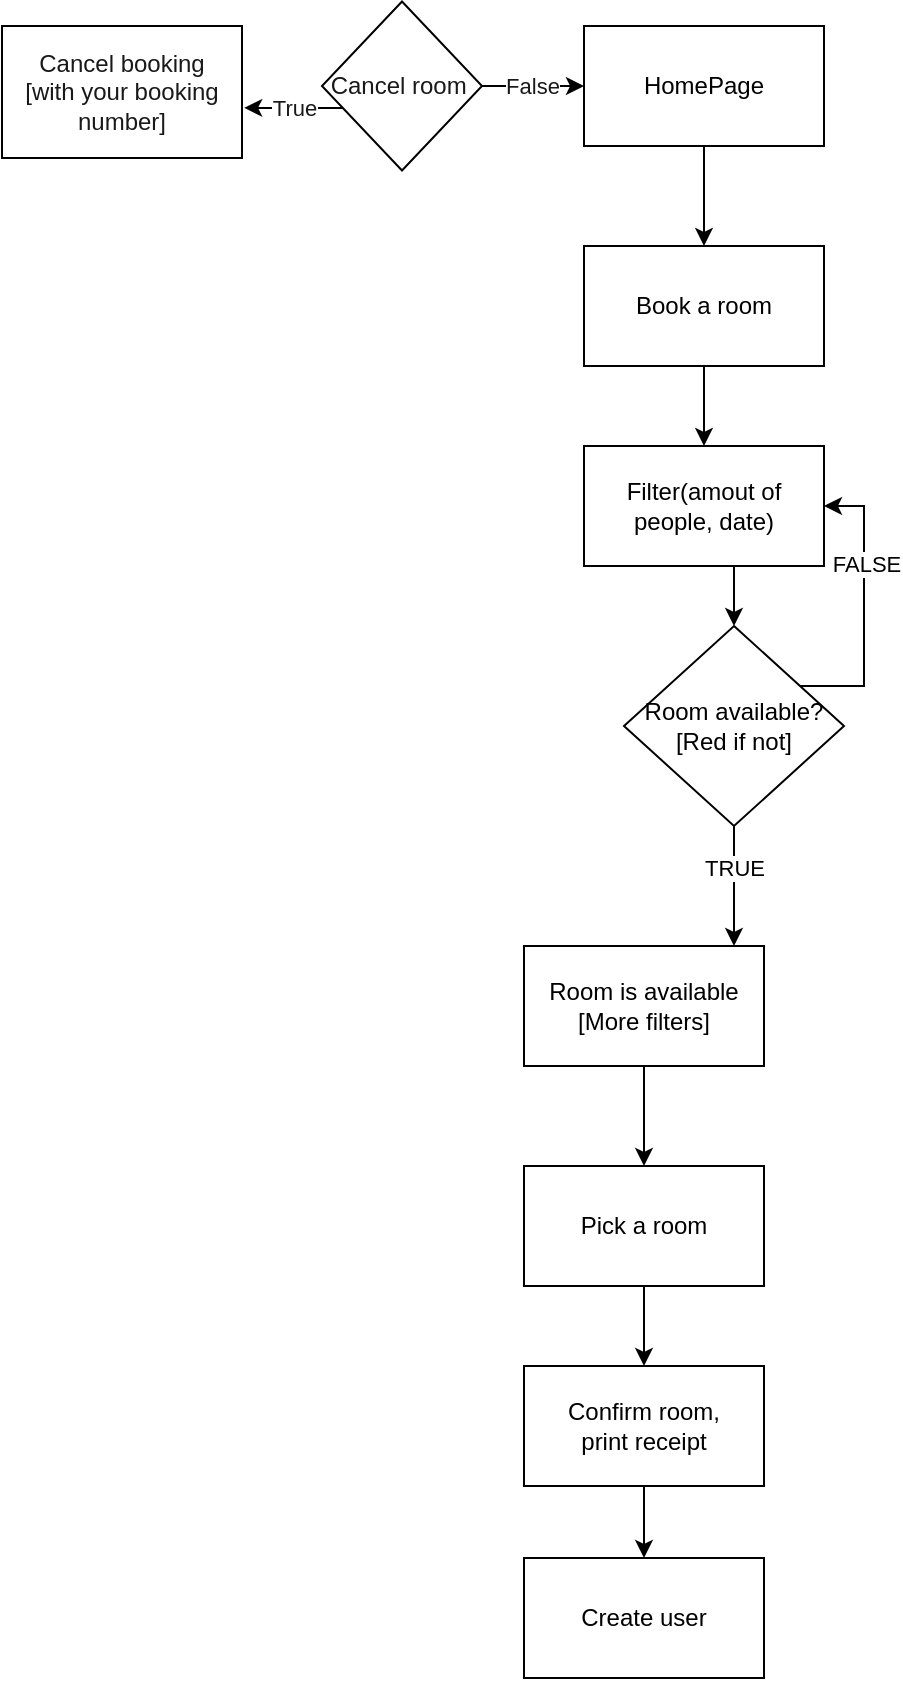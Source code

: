 <mxfile version="13.0.1" type="device"><diagram id="UVgHFRrvl4_gdB3dF9cM" name="Sida-1"><mxGraphModel dx="1422" dy="822" grid="1" gridSize="10" guides="1" tooltips="1" connect="1" arrows="1" fold="1" page="1" pageScale="1" pageWidth="827" pageHeight="1169" math="0" shadow="0"><root><mxCell id="0"/><mxCell id="1" parent="0"/><mxCell id="BIG4O7sysPEBExME8H-X-27" style="edgeStyle=orthogonalEdgeStyle;rounded=0;orthogonalLoop=1;jettySize=auto;html=1;entryX=0.5;entryY=0;entryDx=0;entryDy=0;" edge="1" parent="1" source="BIG4O7sysPEBExME8H-X-28" target="BIG4O7sysPEBExME8H-X-30"><mxGeometry relative="1" as="geometry"/></mxCell><mxCell id="BIG4O7sysPEBExME8H-X-28" value="HomePage" style="rounded=0;whiteSpace=wrap;html=1;" vertex="1" parent="1"><mxGeometry x="341" y="44" width="120" height="60" as="geometry"/></mxCell><mxCell id="BIG4O7sysPEBExME8H-X-29" style="edgeStyle=orthogonalEdgeStyle;rounded=0;orthogonalLoop=1;jettySize=auto;html=1;entryX=0.5;entryY=0;entryDx=0;entryDy=0;" edge="1" parent="1" source="BIG4O7sysPEBExME8H-X-30" target="BIG4O7sysPEBExME8H-X-32"><mxGeometry relative="1" as="geometry"/></mxCell><mxCell id="BIG4O7sysPEBExME8H-X-30" value="Book a room" style="rounded=0;whiteSpace=wrap;html=1;" vertex="1" parent="1"><mxGeometry x="341" y="154" width="120" height="60" as="geometry"/></mxCell><mxCell id="BIG4O7sysPEBExME8H-X-31" style="edgeStyle=orthogonalEdgeStyle;rounded=0;orthogonalLoop=1;jettySize=auto;html=1;entryX=0.5;entryY=0;entryDx=0;entryDy=0;" edge="1" parent="1" source="BIG4O7sysPEBExME8H-X-32" target="BIG4O7sysPEBExME8H-X-39"><mxGeometry relative="1" as="geometry"><Array as="points"><mxPoint x="416" y="324"/><mxPoint x="416" y="324"/></Array></mxGeometry></mxCell><mxCell id="BIG4O7sysPEBExME8H-X-32" value="Filter(amout of people, date)" style="rounded=0;whiteSpace=wrap;html=1;" vertex="1" parent="1"><mxGeometry x="341" y="254" width="120" height="60" as="geometry"/></mxCell><mxCell id="BIG4O7sysPEBExME8H-X-33" style="edgeStyle=orthogonalEdgeStyle;rounded=0;orthogonalLoop=1;jettySize=auto;html=1;entryX=0.5;entryY=0;entryDx=0;entryDy=0;" edge="1" parent="1" source="BIG4O7sysPEBExME8H-X-34" target="BIG4O7sysPEBExME8H-X-41"><mxGeometry relative="1" as="geometry"/></mxCell><mxCell id="BIG4O7sysPEBExME8H-X-34" value="Room is available&lt;br&gt;[More filters]" style="rounded=0;whiteSpace=wrap;html=1;" vertex="1" parent="1"><mxGeometry x="311" y="504" width="120" height="60" as="geometry"/></mxCell><mxCell id="BIG4O7sysPEBExME8H-X-35" style="edgeStyle=orthogonalEdgeStyle;rounded=0;orthogonalLoop=1;jettySize=auto;html=1;" edge="1" parent="1" source="BIG4O7sysPEBExME8H-X-39" target="BIG4O7sysPEBExME8H-X-34"><mxGeometry relative="1" as="geometry"><Array as="points"><mxPoint x="361" y="414"/><mxPoint x="361" y="414"/></Array></mxGeometry></mxCell><mxCell id="BIG4O7sysPEBExME8H-X-36" value="TRUE" style="edgeLabel;html=1;align=center;verticalAlign=middle;resizable=0;points=[];" vertex="1" connectable="0" parent="BIG4O7sysPEBExME8H-X-35"><mxGeometry x="-0.315" relative="1" as="geometry"><mxPoint as="offset"/></mxGeometry></mxCell><mxCell id="BIG4O7sysPEBExME8H-X-37" style="edgeStyle=orthogonalEdgeStyle;rounded=0;orthogonalLoop=1;jettySize=auto;html=1;entryX=1;entryY=0.5;entryDx=0;entryDy=0;" edge="1" parent="1" source="BIG4O7sysPEBExME8H-X-39" target="BIG4O7sysPEBExME8H-X-32"><mxGeometry relative="1" as="geometry"><Array as="points"><mxPoint x="401" y="374"/><mxPoint x="481" y="374"/><mxPoint x="481" y="284"/></Array></mxGeometry></mxCell><mxCell id="BIG4O7sysPEBExME8H-X-38" value="FALSE" style="edgeLabel;html=1;align=center;verticalAlign=middle;resizable=0;points=[];" vertex="1" connectable="0" parent="BIG4O7sysPEBExME8H-X-37"><mxGeometry x="0.307" y="-1" relative="1" as="geometry"><mxPoint as="offset"/></mxGeometry></mxCell><mxCell id="BIG4O7sysPEBExME8H-X-39" value="Room available?&lt;br&gt;[Red if not]" style="rhombus;whiteSpace=wrap;html=1;" vertex="1" parent="1"><mxGeometry x="361" y="344" width="110" height="100" as="geometry"/></mxCell><mxCell id="BIG4O7sysPEBExME8H-X-40" style="edgeStyle=orthogonalEdgeStyle;rounded=0;orthogonalLoop=1;jettySize=auto;html=1;" edge="1" parent="1" source="BIG4O7sysPEBExME8H-X-41" target="BIG4O7sysPEBExME8H-X-42"><mxGeometry relative="1" as="geometry"/></mxCell><mxCell id="BIG4O7sysPEBExME8H-X-41" value="Pick a room" style="rounded=0;whiteSpace=wrap;html=1;" vertex="1" parent="1"><mxGeometry x="311" y="614" width="120" height="60" as="geometry"/></mxCell><mxCell id="BIG4O7sysPEBExME8H-X-61" style="edgeStyle=orthogonalEdgeStyle;rounded=0;orthogonalLoop=1;jettySize=auto;html=1;entryX=0.5;entryY=0;entryDx=0;entryDy=0;" edge="1" parent="1" source="BIG4O7sysPEBExME8H-X-42" target="BIG4O7sysPEBExME8H-X-60"><mxGeometry relative="1" as="geometry"/></mxCell><mxCell id="BIG4O7sysPEBExME8H-X-42" value="Confirm room, print&amp;nbsp;&lt;span style=&quot;text-align: left&quot;&gt;receipt&lt;/span&gt;&lt;div id=&quot;KnM9nf&quot;&gt;&lt;span class=&quot;tw-menu-btn KTDgic hide-focus-ring&quot; id=&quot;tw-cst&quot; tabindex=&quot;0&quot;&gt;&lt;/span&gt;&lt;/div&gt;&lt;div class=&quot;QmZWSe&quot;&gt;&lt;div class=&quot;DHcWmd&quot;&gt;&lt;/div&gt;&lt;/div&gt;" style="rounded=0;whiteSpace=wrap;html=1;" vertex="1" parent="1"><mxGeometry x="311" y="714" width="120" height="60" as="geometry"/></mxCell><mxCell id="BIG4O7sysPEBExME8H-X-60" value="Create user" style="rounded=0;whiteSpace=wrap;html=1;" vertex="1" parent="1"><mxGeometry x="311" y="810" width="120" height="60" as="geometry"/></mxCell><mxCell id="BIG4O7sysPEBExME8H-X-63" value="Cancel booking&lt;br&gt;[with your booking number]" style="rounded=0;whiteSpace=wrap;html=1;fontColor=#191919;" vertex="1" parent="1"><mxGeometry x="50" y="44" width="120" height="66" as="geometry"/></mxCell><mxCell id="BIG4O7sysPEBExME8H-X-66" value="True" style="edgeStyle=orthogonalEdgeStyle;rounded=0;orthogonalLoop=1;jettySize=auto;html=1;entryX=1.009;entryY=0.62;entryDx=0;entryDy=0;entryPerimeter=0;fontColor=#191919;" edge="1" parent="1" source="BIG4O7sysPEBExME8H-X-65" target="BIG4O7sysPEBExME8H-X-63"><mxGeometry relative="1" as="geometry"><Array as="points"><mxPoint x="200" y="85"/><mxPoint x="200" y="85"/></Array></mxGeometry></mxCell><mxCell id="BIG4O7sysPEBExME8H-X-69" value="False" style="edgeStyle=orthogonalEdgeStyle;rounded=0;orthogonalLoop=1;jettySize=auto;html=1;entryX=0;entryY=0.5;entryDx=0;entryDy=0;fontColor=#191919;" edge="1" parent="1" source="BIG4O7sysPEBExME8H-X-65" target="BIG4O7sysPEBExME8H-X-28"><mxGeometry relative="1" as="geometry"/></mxCell><mxCell id="BIG4O7sysPEBExME8H-X-65" value="Cancel room&amp;nbsp;" style="rhombus;whiteSpace=wrap;html=1;fontColor=#191919;" vertex="1" parent="1"><mxGeometry x="210" y="31.75" width="80" height="84.5" as="geometry"/></mxCell></root></mxGraphModel></diagram></mxfile>